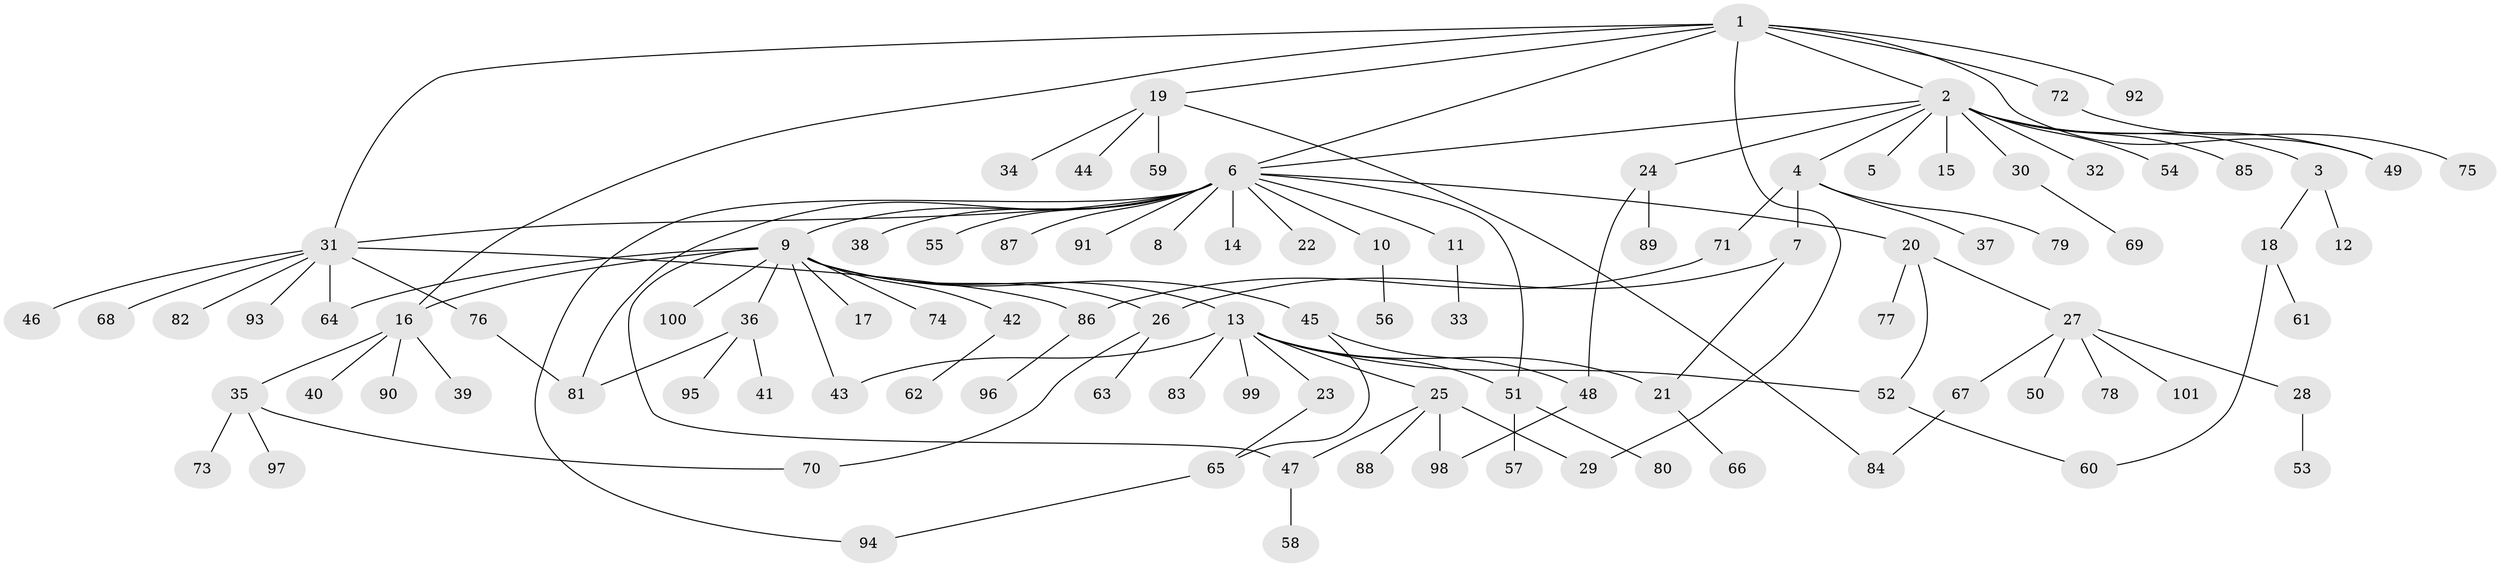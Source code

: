 // coarse degree distribution, {12: 0.04, 6: 0.02, 3: 0.08, 4: 0.1, 15: 0.02, 1: 0.54, 11: 0.02, 2: 0.16, 5: 0.02}
// Generated by graph-tools (version 1.1) at 2025/18/03/04/25 18:18:02]
// undirected, 101 vertices, 122 edges
graph export_dot {
graph [start="1"]
  node [color=gray90,style=filled];
  1;
  2;
  3;
  4;
  5;
  6;
  7;
  8;
  9;
  10;
  11;
  12;
  13;
  14;
  15;
  16;
  17;
  18;
  19;
  20;
  21;
  22;
  23;
  24;
  25;
  26;
  27;
  28;
  29;
  30;
  31;
  32;
  33;
  34;
  35;
  36;
  37;
  38;
  39;
  40;
  41;
  42;
  43;
  44;
  45;
  46;
  47;
  48;
  49;
  50;
  51;
  52;
  53;
  54;
  55;
  56;
  57;
  58;
  59;
  60;
  61;
  62;
  63;
  64;
  65;
  66;
  67;
  68;
  69;
  70;
  71;
  72;
  73;
  74;
  75;
  76;
  77;
  78;
  79;
  80;
  81;
  82;
  83;
  84;
  85;
  86;
  87;
  88;
  89;
  90;
  91;
  92;
  93;
  94;
  95;
  96;
  97;
  98;
  99;
  100;
  101;
  1 -- 2;
  1 -- 6;
  1 -- 16;
  1 -- 19;
  1 -- 29;
  1 -- 31;
  1 -- 49;
  1 -- 72;
  1 -- 92;
  2 -- 3;
  2 -- 4;
  2 -- 5;
  2 -- 6;
  2 -- 15;
  2 -- 24;
  2 -- 30;
  2 -- 32;
  2 -- 49;
  2 -- 54;
  2 -- 85;
  3 -- 12;
  3 -- 18;
  4 -- 7;
  4 -- 37;
  4 -- 71;
  4 -- 79;
  6 -- 8;
  6 -- 9;
  6 -- 10;
  6 -- 11;
  6 -- 14;
  6 -- 20;
  6 -- 22;
  6 -- 31;
  6 -- 38;
  6 -- 51;
  6 -- 55;
  6 -- 81;
  6 -- 87;
  6 -- 91;
  6 -- 94;
  7 -- 21;
  7 -- 26;
  9 -- 13;
  9 -- 16;
  9 -- 17;
  9 -- 26;
  9 -- 36;
  9 -- 42;
  9 -- 43;
  9 -- 45;
  9 -- 47;
  9 -- 64;
  9 -- 74;
  9 -- 100;
  10 -- 56;
  11 -- 33;
  13 -- 21;
  13 -- 23;
  13 -- 25;
  13 -- 43;
  13 -- 51;
  13 -- 52;
  13 -- 83;
  13 -- 99;
  16 -- 35;
  16 -- 39;
  16 -- 40;
  16 -- 90;
  18 -- 60;
  18 -- 61;
  19 -- 34;
  19 -- 44;
  19 -- 59;
  19 -- 84;
  20 -- 27;
  20 -- 52;
  20 -- 77;
  21 -- 66;
  23 -- 65;
  24 -- 48;
  24 -- 89;
  25 -- 29;
  25 -- 47;
  25 -- 88;
  25 -- 98;
  26 -- 63;
  26 -- 70;
  27 -- 28;
  27 -- 50;
  27 -- 67;
  27 -- 78;
  27 -- 101;
  28 -- 53;
  30 -- 69;
  31 -- 46;
  31 -- 64;
  31 -- 68;
  31 -- 76;
  31 -- 82;
  31 -- 86;
  31 -- 93;
  35 -- 70;
  35 -- 73;
  35 -- 97;
  36 -- 41;
  36 -- 81;
  36 -- 95;
  42 -- 62;
  45 -- 48;
  45 -- 65;
  47 -- 58;
  48 -- 98;
  51 -- 57;
  51 -- 80;
  52 -- 60;
  65 -- 94;
  67 -- 84;
  71 -- 86;
  72 -- 75;
  76 -- 81;
  86 -- 96;
}
